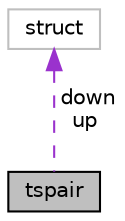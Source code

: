digraph "tspair"
{
  edge [fontname="Helvetica",fontsize="10",labelfontname="Helvetica",labelfontsize="10"];
  node [fontname="Helvetica",fontsize="10",shape=record];
  Node1 [label="tspair",height=0.2,width=0.4,color="black", fillcolor="grey75", style="filled", fontcolor="black"];
  Node2 -> Node1 [dir="back",color="darkorchid3",fontsize="10",style="dashed",label=" down\nup" ,fontname="Helvetica"];
  Node2 [label="struct",height=0.2,width=0.4,color="grey75", fillcolor="white", style="filled"];
}
